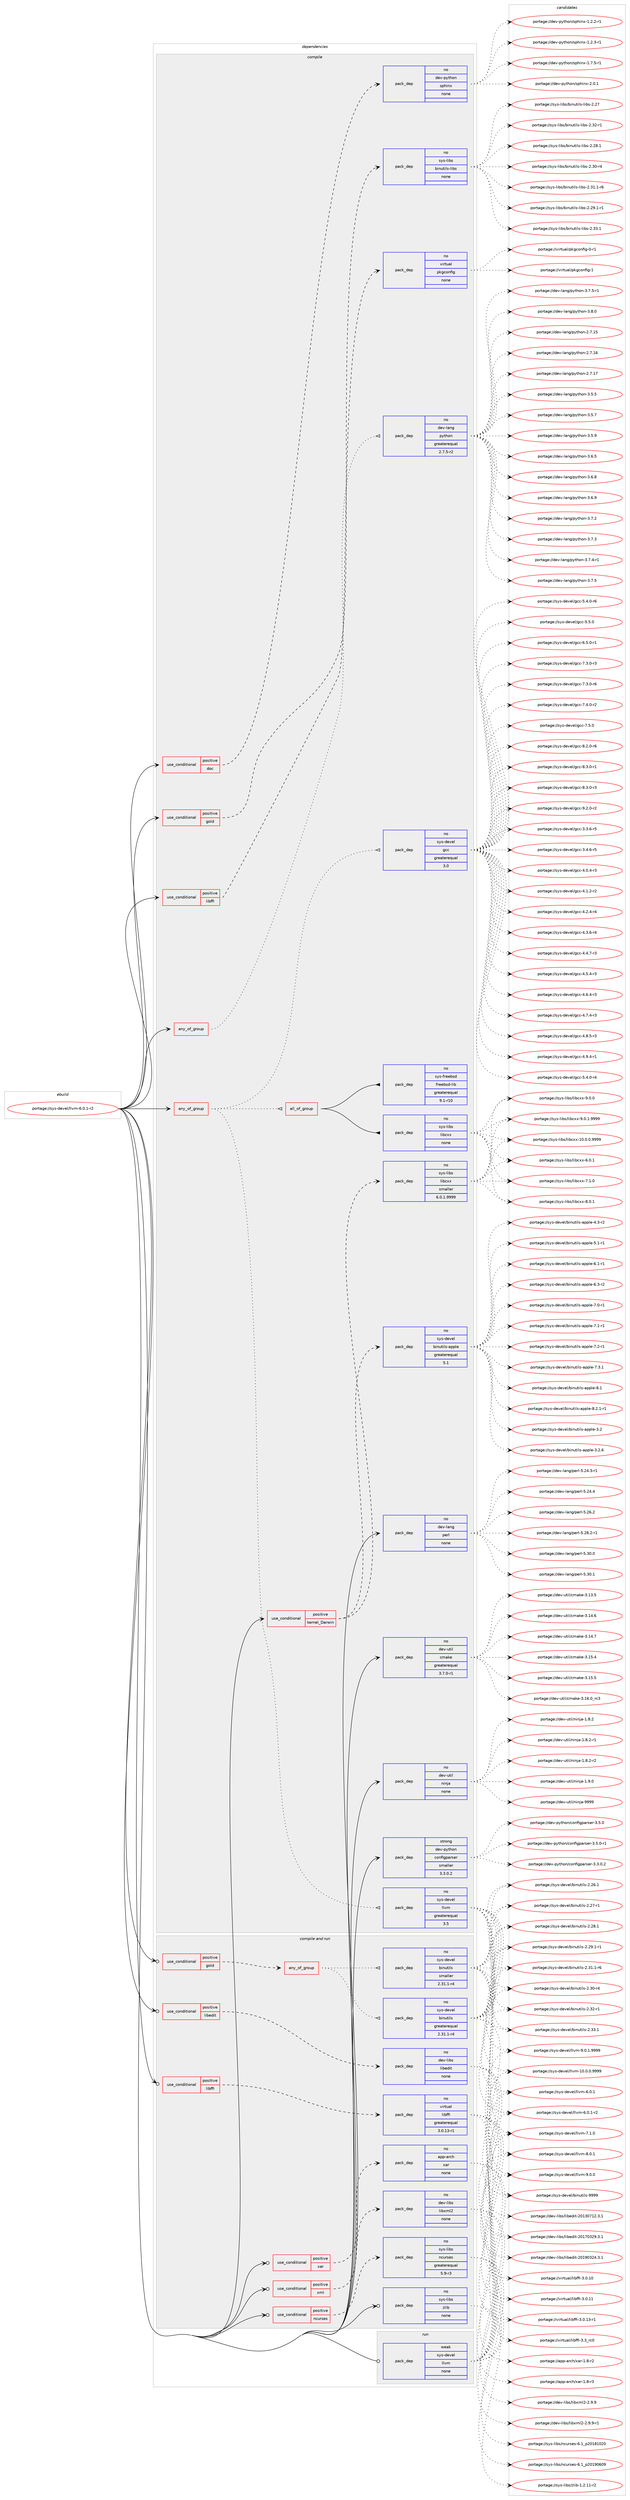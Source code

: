 digraph prolog {

# *************
# Graph options
# *************

newrank=true;
concentrate=true;
compound=true;
graph [rankdir=LR,fontname=Helvetica,fontsize=10,ranksep=1.5];#, ranksep=2.5, nodesep=0.2];
edge  [arrowhead=vee];
node  [fontname=Helvetica,fontsize=10];

# **********
# The ebuild
# **********

subgraph cluster_leftcol {
color=gray;
rank=same;
label=<<i>ebuild</i>>;
id [label="portage://sys-devel/llvm-6.0.1-r2", color=red, width=4, href="../sys-devel/llvm-6.0.1-r2.svg"];
}

# ****************
# The dependencies
# ****************

subgraph cluster_midcol {
color=gray;
label=<<i>dependencies</i>>;
subgraph cluster_compile {
fillcolor="#eeeeee";
style=filled;
label=<<i>compile</i>>;
subgraph any6837 {
dependency423847 [label=<<TABLE BORDER="0" CELLBORDER="1" CELLSPACING="0" CELLPADDING="4"><TR><TD CELLPADDING="10">any_of_group</TD></TR></TABLE>>, shape=none, color=red];subgraph pack314178 {
dependency423848 [label=<<TABLE BORDER="0" CELLBORDER="1" CELLSPACING="0" CELLPADDING="4" WIDTH="220"><TR><TD ROWSPAN="6" CELLPADDING="30">pack_dep</TD></TR><TR><TD WIDTH="110">no</TD></TR><TR><TD>dev-lang</TD></TR><TR><TD>python</TD></TR><TR><TD>greaterequal</TD></TR><TR><TD>2.7.5-r2</TD></TR></TABLE>>, shape=none, color=blue];
}
dependency423847:e -> dependency423848:w [weight=20,style="dotted",arrowhead="oinv"];
}
id:e -> dependency423847:w [weight=20,style="solid",arrowhead="vee"];
subgraph any6838 {
dependency423849 [label=<<TABLE BORDER="0" CELLBORDER="1" CELLSPACING="0" CELLPADDING="4"><TR><TD CELLPADDING="10">any_of_group</TD></TR></TABLE>>, shape=none, color=red];subgraph pack314179 {
dependency423850 [label=<<TABLE BORDER="0" CELLBORDER="1" CELLSPACING="0" CELLPADDING="4" WIDTH="220"><TR><TD ROWSPAN="6" CELLPADDING="30">pack_dep</TD></TR><TR><TD WIDTH="110">no</TD></TR><TR><TD>sys-devel</TD></TR><TR><TD>gcc</TD></TR><TR><TD>greaterequal</TD></TR><TR><TD>3.0</TD></TR></TABLE>>, shape=none, color=blue];
}
dependency423849:e -> dependency423850:w [weight=20,style="dotted",arrowhead="oinv"];
subgraph pack314180 {
dependency423851 [label=<<TABLE BORDER="0" CELLBORDER="1" CELLSPACING="0" CELLPADDING="4" WIDTH="220"><TR><TD ROWSPAN="6" CELLPADDING="30">pack_dep</TD></TR><TR><TD WIDTH="110">no</TD></TR><TR><TD>sys-devel</TD></TR><TR><TD>llvm</TD></TR><TR><TD>greaterequal</TD></TR><TR><TD>3.5</TD></TR></TABLE>>, shape=none, color=blue];
}
dependency423849:e -> dependency423851:w [weight=20,style="dotted",arrowhead="oinv"];
subgraph all234 {
dependency423852 [label=<<TABLE BORDER="0" CELLBORDER="1" CELLSPACING="0" CELLPADDING="4"><TR><TD CELLPADDING="10">all_of_group</TD></TR></TABLE>>, shape=none, color=red];subgraph pack314181 {
dependency423853 [label=<<TABLE BORDER="0" CELLBORDER="1" CELLSPACING="0" CELLPADDING="4" WIDTH="220"><TR><TD ROWSPAN="6" CELLPADDING="30">pack_dep</TD></TR><TR><TD WIDTH="110">no</TD></TR><TR><TD>sys-freebsd</TD></TR><TR><TD>freebsd-lib</TD></TR><TR><TD>greaterequal</TD></TR><TR><TD>9.1-r10</TD></TR></TABLE>>, shape=none, color=blue];
}
dependency423852:e -> dependency423853:w [weight=20,style="solid",arrowhead="inv"];
subgraph pack314182 {
dependency423854 [label=<<TABLE BORDER="0" CELLBORDER="1" CELLSPACING="0" CELLPADDING="4" WIDTH="220"><TR><TD ROWSPAN="6" CELLPADDING="30">pack_dep</TD></TR><TR><TD WIDTH="110">no</TD></TR><TR><TD>sys-libs</TD></TR><TR><TD>libcxx</TD></TR><TR><TD>none</TD></TR><TR><TD></TD></TR></TABLE>>, shape=none, color=blue];
}
dependency423852:e -> dependency423854:w [weight=20,style="solid",arrowhead="inv"];
}
dependency423849:e -> dependency423852:w [weight=20,style="dotted",arrowhead="oinv"];
}
id:e -> dependency423849:w [weight=20,style="solid",arrowhead="vee"];
subgraph cond102601 {
dependency423855 [label=<<TABLE BORDER="0" CELLBORDER="1" CELLSPACING="0" CELLPADDING="4"><TR><TD ROWSPAN="3" CELLPADDING="10">use_conditional</TD></TR><TR><TD>positive</TD></TR><TR><TD>doc</TD></TR></TABLE>>, shape=none, color=red];
subgraph pack314183 {
dependency423856 [label=<<TABLE BORDER="0" CELLBORDER="1" CELLSPACING="0" CELLPADDING="4" WIDTH="220"><TR><TD ROWSPAN="6" CELLPADDING="30">pack_dep</TD></TR><TR><TD WIDTH="110">no</TD></TR><TR><TD>dev-python</TD></TR><TR><TD>sphinx</TD></TR><TR><TD>none</TD></TR><TR><TD></TD></TR></TABLE>>, shape=none, color=blue];
}
dependency423855:e -> dependency423856:w [weight=20,style="dashed",arrowhead="vee"];
}
id:e -> dependency423855:w [weight=20,style="solid",arrowhead="vee"];
subgraph cond102602 {
dependency423857 [label=<<TABLE BORDER="0" CELLBORDER="1" CELLSPACING="0" CELLPADDING="4"><TR><TD ROWSPAN="3" CELLPADDING="10">use_conditional</TD></TR><TR><TD>positive</TD></TR><TR><TD>gold</TD></TR></TABLE>>, shape=none, color=red];
subgraph pack314184 {
dependency423858 [label=<<TABLE BORDER="0" CELLBORDER="1" CELLSPACING="0" CELLPADDING="4" WIDTH="220"><TR><TD ROWSPAN="6" CELLPADDING="30">pack_dep</TD></TR><TR><TD WIDTH="110">no</TD></TR><TR><TD>sys-libs</TD></TR><TR><TD>binutils-libs</TD></TR><TR><TD>none</TD></TR><TR><TD></TD></TR></TABLE>>, shape=none, color=blue];
}
dependency423857:e -> dependency423858:w [weight=20,style="dashed",arrowhead="vee"];
}
id:e -> dependency423857:w [weight=20,style="solid",arrowhead="vee"];
subgraph cond102603 {
dependency423859 [label=<<TABLE BORDER="0" CELLBORDER="1" CELLSPACING="0" CELLPADDING="4"><TR><TD ROWSPAN="3" CELLPADDING="10">use_conditional</TD></TR><TR><TD>positive</TD></TR><TR><TD>kernel_Darwin</TD></TR></TABLE>>, shape=none, color=red];
subgraph pack314185 {
dependency423860 [label=<<TABLE BORDER="0" CELLBORDER="1" CELLSPACING="0" CELLPADDING="4" WIDTH="220"><TR><TD ROWSPAN="6" CELLPADDING="30">pack_dep</TD></TR><TR><TD WIDTH="110">no</TD></TR><TR><TD>sys-libs</TD></TR><TR><TD>libcxx</TD></TR><TR><TD>smaller</TD></TR><TR><TD>6.0.1.9999</TD></TR></TABLE>>, shape=none, color=blue];
}
dependency423859:e -> dependency423860:w [weight=20,style="dashed",arrowhead="vee"];
subgraph pack314186 {
dependency423861 [label=<<TABLE BORDER="0" CELLBORDER="1" CELLSPACING="0" CELLPADDING="4" WIDTH="220"><TR><TD ROWSPAN="6" CELLPADDING="30">pack_dep</TD></TR><TR><TD WIDTH="110">no</TD></TR><TR><TD>sys-devel</TD></TR><TR><TD>binutils-apple</TD></TR><TR><TD>greaterequal</TD></TR><TR><TD>5.1</TD></TR></TABLE>>, shape=none, color=blue];
}
dependency423859:e -> dependency423861:w [weight=20,style="dashed",arrowhead="vee"];
}
id:e -> dependency423859:w [weight=20,style="solid",arrowhead="vee"];
subgraph cond102604 {
dependency423862 [label=<<TABLE BORDER="0" CELLBORDER="1" CELLSPACING="0" CELLPADDING="4"><TR><TD ROWSPAN="3" CELLPADDING="10">use_conditional</TD></TR><TR><TD>positive</TD></TR><TR><TD>libffi</TD></TR></TABLE>>, shape=none, color=red];
subgraph pack314187 {
dependency423863 [label=<<TABLE BORDER="0" CELLBORDER="1" CELLSPACING="0" CELLPADDING="4" WIDTH="220"><TR><TD ROWSPAN="6" CELLPADDING="30">pack_dep</TD></TR><TR><TD WIDTH="110">no</TD></TR><TR><TD>virtual</TD></TR><TR><TD>pkgconfig</TD></TR><TR><TD>none</TD></TR><TR><TD></TD></TR></TABLE>>, shape=none, color=blue];
}
dependency423862:e -> dependency423863:w [weight=20,style="dashed",arrowhead="vee"];
}
id:e -> dependency423862:w [weight=20,style="solid",arrowhead="vee"];
subgraph pack314188 {
dependency423864 [label=<<TABLE BORDER="0" CELLBORDER="1" CELLSPACING="0" CELLPADDING="4" WIDTH="220"><TR><TD ROWSPAN="6" CELLPADDING="30">pack_dep</TD></TR><TR><TD WIDTH="110">no</TD></TR><TR><TD>dev-lang</TD></TR><TR><TD>perl</TD></TR><TR><TD>none</TD></TR><TR><TD></TD></TR></TABLE>>, shape=none, color=blue];
}
id:e -> dependency423864:w [weight=20,style="solid",arrowhead="vee"];
subgraph pack314189 {
dependency423865 [label=<<TABLE BORDER="0" CELLBORDER="1" CELLSPACING="0" CELLPADDING="4" WIDTH="220"><TR><TD ROWSPAN="6" CELLPADDING="30">pack_dep</TD></TR><TR><TD WIDTH="110">no</TD></TR><TR><TD>dev-util</TD></TR><TR><TD>cmake</TD></TR><TR><TD>greaterequal</TD></TR><TR><TD>3.7.0-r1</TD></TR></TABLE>>, shape=none, color=blue];
}
id:e -> dependency423865:w [weight=20,style="solid",arrowhead="vee"];
subgraph pack314190 {
dependency423866 [label=<<TABLE BORDER="0" CELLBORDER="1" CELLSPACING="0" CELLPADDING="4" WIDTH="220"><TR><TD ROWSPAN="6" CELLPADDING="30">pack_dep</TD></TR><TR><TD WIDTH="110">no</TD></TR><TR><TD>dev-util</TD></TR><TR><TD>ninja</TD></TR><TR><TD>none</TD></TR><TR><TD></TD></TR></TABLE>>, shape=none, color=blue];
}
id:e -> dependency423866:w [weight=20,style="solid",arrowhead="vee"];
subgraph pack314191 {
dependency423867 [label=<<TABLE BORDER="0" CELLBORDER="1" CELLSPACING="0" CELLPADDING="4" WIDTH="220"><TR><TD ROWSPAN="6" CELLPADDING="30">pack_dep</TD></TR><TR><TD WIDTH="110">strong</TD></TR><TR><TD>dev-python</TD></TR><TR><TD>configparser</TD></TR><TR><TD>smaller</TD></TR><TR><TD>3.3.0.2</TD></TR></TABLE>>, shape=none, color=blue];
}
id:e -> dependency423867:w [weight=20,style="solid",arrowhead="vee"];
}
subgraph cluster_compileandrun {
fillcolor="#eeeeee";
style=filled;
label=<<i>compile and run</i>>;
subgraph cond102605 {
dependency423868 [label=<<TABLE BORDER="0" CELLBORDER="1" CELLSPACING="0" CELLPADDING="4"><TR><TD ROWSPAN="3" CELLPADDING="10">use_conditional</TD></TR><TR><TD>positive</TD></TR><TR><TD>gold</TD></TR></TABLE>>, shape=none, color=red];
subgraph any6839 {
dependency423869 [label=<<TABLE BORDER="0" CELLBORDER="1" CELLSPACING="0" CELLPADDING="4"><TR><TD CELLPADDING="10">any_of_group</TD></TR></TABLE>>, shape=none, color=red];subgraph pack314192 {
dependency423870 [label=<<TABLE BORDER="0" CELLBORDER="1" CELLSPACING="0" CELLPADDING="4" WIDTH="220"><TR><TD ROWSPAN="6" CELLPADDING="30">pack_dep</TD></TR><TR><TD WIDTH="110">no</TD></TR><TR><TD>sys-devel</TD></TR><TR><TD>binutils</TD></TR><TR><TD>greaterequal</TD></TR><TR><TD>2.31.1-r4</TD></TR></TABLE>>, shape=none, color=blue];
}
dependency423869:e -> dependency423870:w [weight=20,style="dotted",arrowhead="oinv"];
subgraph pack314193 {
dependency423871 [label=<<TABLE BORDER="0" CELLBORDER="1" CELLSPACING="0" CELLPADDING="4" WIDTH="220"><TR><TD ROWSPAN="6" CELLPADDING="30">pack_dep</TD></TR><TR><TD WIDTH="110">no</TD></TR><TR><TD>sys-devel</TD></TR><TR><TD>binutils</TD></TR><TR><TD>smaller</TD></TR><TR><TD>2.31.1-r4</TD></TR></TABLE>>, shape=none, color=blue];
}
dependency423869:e -> dependency423871:w [weight=20,style="dotted",arrowhead="oinv"];
}
dependency423868:e -> dependency423869:w [weight=20,style="dashed",arrowhead="vee"];
}
id:e -> dependency423868:w [weight=20,style="solid",arrowhead="odotvee"];
subgraph cond102606 {
dependency423872 [label=<<TABLE BORDER="0" CELLBORDER="1" CELLSPACING="0" CELLPADDING="4"><TR><TD ROWSPAN="3" CELLPADDING="10">use_conditional</TD></TR><TR><TD>positive</TD></TR><TR><TD>libedit</TD></TR></TABLE>>, shape=none, color=red];
subgraph pack314194 {
dependency423873 [label=<<TABLE BORDER="0" CELLBORDER="1" CELLSPACING="0" CELLPADDING="4" WIDTH="220"><TR><TD ROWSPAN="6" CELLPADDING="30">pack_dep</TD></TR><TR><TD WIDTH="110">no</TD></TR><TR><TD>dev-libs</TD></TR><TR><TD>libedit</TD></TR><TR><TD>none</TD></TR><TR><TD></TD></TR></TABLE>>, shape=none, color=blue];
}
dependency423872:e -> dependency423873:w [weight=20,style="dashed",arrowhead="vee"];
}
id:e -> dependency423872:w [weight=20,style="solid",arrowhead="odotvee"];
subgraph cond102607 {
dependency423874 [label=<<TABLE BORDER="0" CELLBORDER="1" CELLSPACING="0" CELLPADDING="4"><TR><TD ROWSPAN="3" CELLPADDING="10">use_conditional</TD></TR><TR><TD>positive</TD></TR><TR><TD>libffi</TD></TR></TABLE>>, shape=none, color=red];
subgraph pack314195 {
dependency423875 [label=<<TABLE BORDER="0" CELLBORDER="1" CELLSPACING="0" CELLPADDING="4" WIDTH="220"><TR><TD ROWSPAN="6" CELLPADDING="30">pack_dep</TD></TR><TR><TD WIDTH="110">no</TD></TR><TR><TD>virtual</TD></TR><TR><TD>libffi</TD></TR><TR><TD>greaterequal</TD></TR><TR><TD>3.0.13-r1</TD></TR></TABLE>>, shape=none, color=blue];
}
dependency423874:e -> dependency423875:w [weight=20,style="dashed",arrowhead="vee"];
}
id:e -> dependency423874:w [weight=20,style="solid",arrowhead="odotvee"];
subgraph cond102608 {
dependency423876 [label=<<TABLE BORDER="0" CELLBORDER="1" CELLSPACING="0" CELLPADDING="4"><TR><TD ROWSPAN="3" CELLPADDING="10">use_conditional</TD></TR><TR><TD>positive</TD></TR><TR><TD>ncurses</TD></TR></TABLE>>, shape=none, color=red];
subgraph pack314196 {
dependency423877 [label=<<TABLE BORDER="0" CELLBORDER="1" CELLSPACING="0" CELLPADDING="4" WIDTH="220"><TR><TD ROWSPAN="6" CELLPADDING="30">pack_dep</TD></TR><TR><TD WIDTH="110">no</TD></TR><TR><TD>sys-libs</TD></TR><TR><TD>ncurses</TD></TR><TR><TD>greaterequal</TD></TR><TR><TD>5.9-r3</TD></TR></TABLE>>, shape=none, color=blue];
}
dependency423876:e -> dependency423877:w [weight=20,style="dashed",arrowhead="vee"];
}
id:e -> dependency423876:w [weight=20,style="solid",arrowhead="odotvee"];
subgraph cond102609 {
dependency423878 [label=<<TABLE BORDER="0" CELLBORDER="1" CELLSPACING="0" CELLPADDING="4"><TR><TD ROWSPAN="3" CELLPADDING="10">use_conditional</TD></TR><TR><TD>positive</TD></TR><TR><TD>xar</TD></TR></TABLE>>, shape=none, color=red];
subgraph pack314197 {
dependency423879 [label=<<TABLE BORDER="0" CELLBORDER="1" CELLSPACING="0" CELLPADDING="4" WIDTH="220"><TR><TD ROWSPAN="6" CELLPADDING="30">pack_dep</TD></TR><TR><TD WIDTH="110">no</TD></TR><TR><TD>app-arch</TD></TR><TR><TD>xar</TD></TR><TR><TD>none</TD></TR><TR><TD></TD></TR></TABLE>>, shape=none, color=blue];
}
dependency423878:e -> dependency423879:w [weight=20,style="dashed",arrowhead="vee"];
}
id:e -> dependency423878:w [weight=20,style="solid",arrowhead="odotvee"];
subgraph cond102610 {
dependency423880 [label=<<TABLE BORDER="0" CELLBORDER="1" CELLSPACING="0" CELLPADDING="4"><TR><TD ROWSPAN="3" CELLPADDING="10">use_conditional</TD></TR><TR><TD>positive</TD></TR><TR><TD>xml</TD></TR></TABLE>>, shape=none, color=red];
subgraph pack314198 {
dependency423881 [label=<<TABLE BORDER="0" CELLBORDER="1" CELLSPACING="0" CELLPADDING="4" WIDTH="220"><TR><TD ROWSPAN="6" CELLPADDING="30">pack_dep</TD></TR><TR><TD WIDTH="110">no</TD></TR><TR><TD>dev-libs</TD></TR><TR><TD>libxml2</TD></TR><TR><TD>none</TD></TR><TR><TD></TD></TR></TABLE>>, shape=none, color=blue];
}
dependency423880:e -> dependency423881:w [weight=20,style="dashed",arrowhead="vee"];
}
id:e -> dependency423880:w [weight=20,style="solid",arrowhead="odotvee"];
subgraph pack314199 {
dependency423882 [label=<<TABLE BORDER="0" CELLBORDER="1" CELLSPACING="0" CELLPADDING="4" WIDTH="220"><TR><TD ROWSPAN="6" CELLPADDING="30">pack_dep</TD></TR><TR><TD WIDTH="110">no</TD></TR><TR><TD>sys-libs</TD></TR><TR><TD>zlib</TD></TR><TR><TD>none</TD></TR><TR><TD></TD></TR></TABLE>>, shape=none, color=blue];
}
id:e -> dependency423882:w [weight=20,style="solid",arrowhead="odotvee"];
}
subgraph cluster_run {
fillcolor="#eeeeee";
style=filled;
label=<<i>run</i>>;
subgraph pack314200 {
dependency423883 [label=<<TABLE BORDER="0" CELLBORDER="1" CELLSPACING="0" CELLPADDING="4" WIDTH="220"><TR><TD ROWSPAN="6" CELLPADDING="30">pack_dep</TD></TR><TR><TD WIDTH="110">weak</TD></TR><TR><TD>sys-devel</TD></TR><TR><TD>llvm</TD></TR><TR><TD>none</TD></TR><TR><TD></TD></TR></TABLE>>, shape=none, color=blue];
}
id:e -> dependency423883:w [weight=20,style="solid",arrowhead="odot"];
}
}

# **************
# The candidates
# **************

subgraph cluster_choices {
rank=same;
color=gray;
label=<<i>candidates</i>>;

subgraph choice314178 {
color=black;
nodesep=1;
choiceportage10010111845108971101034711212111610411111045504655464953 [label="portage://dev-lang/python-2.7.15", color=red, width=4,href="../dev-lang/python-2.7.15.svg"];
choiceportage10010111845108971101034711212111610411111045504655464954 [label="portage://dev-lang/python-2.7.16", color=red, width=4,href="../dev-lang/python-2.7.16.svg"];
choiceportage10010111845108971101034711212111610411111045504655464955 [label="portage://dev-lang/python-2.7.17", color=red, width=4,href="../dev-lang/python-2.7.17.svg"];
choiceportage100101118451089711010347112121116104111110455146534653 [label="portage://dev-lang/python-3.5.5", color=red, width=4,href="../dev-lang/python-3.5.5.svg"];
choiceportage100101118451089711010347112121116104111110455146534655 [label="portage://dev-lang/python-3.5.7", color=red, width=4,href="../dev-lang/python-3.5.7.svg"];
choiceportage100101118451089711010347112121116104111110455146534657 [label="portage://dev-lang/python-3.5.9", color=red, width=4,href="../dev-lang/python-3.5.9.svg"];
choiceportage100101118451089711010347112121116104111110455146544653 [label="portage://dev-lang/python-3.6.5", color=red, width=4,href="../dev-lang/python-3.6.5.svg"];
choiceportage100101118451089711010347112121116104111110455146544656 [label="portage://dev-lang/python-3.6.8", color=red, width=4,href="../dev-lang/python-3.6.8.svg"];
choiceportage100101118451089711010347112121116104111110455146544657 [label="portage://dev-lang/python-3.6.9", color=red, width=4,href="../dev-lang/python-3.6.9.svg"];
choiceportage100101118451089711010347112121116104111110455146554650 [label="portage://dev-lang/python-3.7.2", color=red, width=4,href="../dev-lang/python-3.7.2.svg"];
choiceportage100101118451089711010347112121116104111110455146554651 [label="portage://dev-lang/python-3.7.3", color=red, width=4,href="../dev-lang/python-3.7.3.svg"];
choiceportage1001011184510897110103471121211161041111104551465546524511449 [label="portage://dev-lang/python-3.7.4-r1", color=red, width=4,href="../dev-lang/python-3.7.4-r1.svg"];
choiceportage100101118451089711010347112121116104111110455146554653 [label="portage://dev-lang/python-3.7.5", color=red, width=4,href="../dev-lang/python-3.7.5.svg"];
choiceportage1001011184510897110103471121211161041111104551465546534511449 [label="portage://dev-lang/python-3.7.5-r1", color=red, width=4,href="../dev-lang/python-3.7.5-r1.svg"];
choiceportage100101118451089711010347112121116104111110455146564648 [label="portage://dev-lang/python-3.8.0", color=red, width=4,href="../dev-lang/python-3.8.0.svg"];
dependency423848:e -> choiceportage10010111845108971101034711212111610411111045504655464953:w [style=dotted,weight="100"];
dependency423848:e -> choiceportage10010111845108971101034711212111610411111045504655464954:w [style=dotted,weight="100"];
dependency423848:e -> choiceportage10010111845108971101034711212111610411111045504655464955:w [style=dotted,weight="100"];
dependency423848:e -> choiceportage100101118451089711010347112121116104111110455146534653:w [style=dotted,weight="100"];
dependency423848:e -> choiceportage100101118451089711010347112121116104111110455146534655:w [style=dotted,weight="100"];
dependency423848:e -> choiceportage100101118451089711010347112121116104111110455146534657:w [style=dotted,weight="100"];
dependency423848:e -> choiceportage100101118451089711010347112121116104111110455146544653:w [style=dotted,weight="100"];
dependency423848:e -> choiceportage100101118451089711010347112121116104111110455146544656:w [style=dotted,weight="100"];
dependency423848:e -> choiceportage100101118451089711010347112121116104111110455146544657:w [style=dotted,weight="100"];
dependency423848:e -> choiceportage100101118451089711010347112121116104111110455146554650:w [style=dotted,weight="100"];
dependency423848:e -> choiceportage100101118451089711010347112121116104111110455146554651:w [style=dotted,weight="100"];
dependency423848:e -> choiceportage1001011184510897110103471121211161041111104551465546524511449:w [style=dotted,weight="100"];
dependency423848:e -> choiceportage100101118451089711010347112121116104111110455146554653:w [style=dotted,weight="100"];
dependency423848:e -> choiceportage1001011184510897110103471121211161041111104551465546534511449:w [style=dotted,weight="100"];
dependency423848:e -> choiceportage100101118451089711010347112121116104111110455146564648:w [style=dotted,weight="100"];
}
subgraph choice314179 {
color=black;
nodesep=1;
choiceportage115121115451001011181011084710399994551465146544511453 [label="portage://sys-devel/gcc-3.3.6-r5", color=red, width=4,href="../sys-devel/gcc-3.3.6-r5.svg"];
choiceportage115121115451001011181011084710399994551465246544511453 [label="portage://sys-devel/gcc-3.4.6-r5", color=red, width=4,href="../sys-devel/gcc-3.4.6-r5.svg"];
choiceportage115121115451001011181011084710399994552464846524511451 [label="portage://sys-devel/gcc-4.0.4-r3", color=red, width=4,href="../sys-devel/gcc-4.0.4-r3.svg"];
choiceportage115121115451001011181011084710399994552464946504511450 [label="portage://sys-devel/gcc-4.1.2-r2", color=red, width=4,href="../sys-devel/gcc-4.1.2-r2.svg"];
choiceportage115121115451001011181011084710399994552465046524511452 [label="portage://sys-devel/gcc-4.2.4-r4", color=red, width=4,href="../sys-devel/gcc-4.2.4-r4.svg"];
choiceportage115121115451001011181011084710399994552465146544511452 [label="portage://sys-devel/gcc-4.3.6-r4", color=red, width=4,href="../sys-devel/gcc-4.3.6-r4.svg"];
choiceportage115121115451001011181011084710399994552465246554511451 [label="portage://sys-devel/gcc-4.4.7-r3", color=red, width=4,href="../sys-devel/gcc-4.4.7-r3.svg"];
choiceportage115121115451001011181011084710399994552465346524511451 [label="portage://sys-devel/gcc-4.5.4-r3", color=red, width=4,href="../sys-devel/gcc-4.5.4-r3.svg"];
choiceportage115121115451001011181011084710399994552465446524511451 [label="portage://sys-devel/gcc-4.6.4-r3", color=red, width=4,href="../sys-devel/gcc-4.6.4-r3.svg"];
choiceportage115121115451001011181011084710399994552465546524511451 [label="portage://sys-devel/gcc-4.7.4-r3", color=red, width=4,href="../sys-devel/gcc-4.7.4-r3.svg"];
choiceportage115121115451001011181011084710399994552465646534511451 [label="portage://sys-devel/gcc-4.8.5-r3", color=red, width=4,href="../sys-devel/gcc-4.8.5-r3.svg"];
choiceportage115121115451001011181011084710399994552465746524511449 [label="portage://sys-devel/gcc-4.9.4-r1", color=red, width=4,href="../sys-devel/gcc-4.9.4-r1.svg"];
choiceportage115121115451001011181011084710399994553465246484511452 [label="portage://sys-devel/gcc-5.4.0-r4", color=red, width=4,href="../sys-devel/gcc-5.4.0-r4.svg"];
choiceportage115121115451001011181011084710399994553465246484511454 [label="portage://sys-devel/gcc-5.4.0-r6", color=red, width=4,href="../sys-devel/gcc-5.4.0-r6.svg"];
choiceportage11512111545100101118101108471039999455346534648 [label="portage://sys-devel/gcc-5.5.0", color=red, width=4,href="../sys-devel/gcc-5.5.0.svg"];
choiceportage115121115451001011181011084710399994554465346484511449 [label="portage://sys-devel/gcc-6.5.0-r1", color=red, width=4,href="../sys-devel/gcc-6.5.0-r1.svg"];
choiceportage115121115451001011181011084710399994555465146484511451 [label="portage://sys-devel/gcc-7.3.0-r3", color=red, width=4,href="../sys-devel/gcc-7.3.0-r3.svg"];
choiceportage115121115451001011181011084710399994555465146484511454 [label="portage://sys-devel/gcc-7.3.0-r6", color=red, width=4,href="../sys-devel/gcc-7.3.0-r6.svg"];
choiceportage115121115451001011181011084710399994555465246484511450 [label="portage://sys-devel/gcc-7.4.0-r2", color=red, width=4,href="../sys-devel/gcc-7.4.0-r2.svg"];
choiceportage11512111545100101118101108471039999455546534648 [label="portage://sys-devel/gcc-7.5.0", color=red, width=4,href="../sys-devel/gcc-7.5.0.svg"];
choiceportage115121115451001011181011084710399994556465046484511454 [label="portage://sys-devel/gcc-8.2.0-r6", color=red, width=4,href="../sys-devel/gcc-8.2.0-r6.svg"];
choiceportage115121115451001011181011084710399994556465146484511449 [label="portage://sys-devel/gcc-8.3.0-r1", color=red, width=4,href="../sys-devel/gcc-8.3.0-r1.svg"];
choiceportage115121115451001011181011084710399994556465146484511451 [label="portage://sys-devel/gcc-8.3.0-r3", color=red, width=4,href="../sys-devel/gcc-8.3.0-r3.svg"];
choiceportage115121115451001011181011084710399994557465046484511450 [label="portage://sys-devel/gcc-9.2.0-r2", color=red, width=4,href="../sys-devel/gcc-9.2.0-r2.svg"];
dependency423850:e -> choiceportage115121115451001011181011084710399994551465146544511453:w [style=dotted,weight="100"];
dependency423850:e -> choiceportage115121115451001011181011084710399994551465246544511453:w [style=dotted,weight="100"];
dependency423850:e -> choiceportage115121115451001011181011084710399994552464846524511451:w [style=dotted,weight="100"];
dependency423850:e -> choiceportage115121115451001011181011084710399994552464946504511450:w [style=dotted,weight="100"];
dependency423850:e -> choiceportage115121115451001011181011084710399994552465046524511452:w [style=dotted,weight="100"];
dependency423850:e -> choiceportage115121115451001011181011084710399994552465146544511452:w [style=dotted,weight="100"];
dependency423850:e -> choiceportage115121115451001011181011084710399994552465246554511451:w [style=dotted,weight="100"];
dependency423850:e -> choiceportage115121115451001011181011084710399994552465346524511451:w [style=dotted,weight="100"];
dependency423850:e -> choiceportage115121115451001011181011084710399994552465446524511451:w [style=dotted,weight="100"];
dependency423850:e -> choiceportage115121115451001011181011084710399994552465546524511451:w [style=dotted,weight="100"];
dependency423850:e -> choiceportage115121115451001011181011084710399994552465646534511451:w [style=dotted,weight="100"];
dependency423850:e -> choiceportage115121115451001011181011084710399994552465746524511449:w [style=dotted,weight="100"];
dependency423850:e -> choiceportage115121115451001011181011084710399994553465246484511452:w [style=dotted,weight="100"];
dependency423850:e -> choiceportage115121115451001011181011084710399994553465246484511454:w [style=dotted,weight="100"];
dependency423850:e -> choiceportage11512111545100101118101108471039999455346534648:w [style=dotted,weight="100"];
dependency423850:e -> choiceportage115121115451001011181011084710399994554465346484511449:w [style=dotted,weight="100"];
dependency423850:e -> choiceportage115121115451001011181011084710399994555465146484511451:w [style=dotted,weight="100"];
dependency423850:e -> choiceportage115121115451001011181011084710399994555465146484511454:w [style=dotted,weight="100"];
dependency423850:e -> choiceportage115121115451001011181011084710399994555465246484511450:w [style=dotted,weight="100"];
dependency423850:e -> choiceportage11512111545100101118101108471039999455546534648:w [style=dotted,weight="100"];
dependency423850:e -> choiceportage115121115451001011181011084710399994556465046484511454:w [style=dotted,weight="100"];
dependency423850:e -> choiceportage115121115451001011181011084710399994556465146484511449:w [style=dotted,weight="100"];
dependency423850:e -> choiceportage115121115451001011181011084710399994556465146484511451:w [style=dotted,weight="100"];
dependency423850:e -> choiceportage115121115451001011181011084710399994557465046484511450:w [style=dotted,weight="100"];
}
subgraph choice314180 {
color=black;
nodesep=1;
choiceportage1151211154510010111810110847108108118109454948464846484657575757 [label="portage://sys-devel/llvm-10.0.0.9999", color=red, width=4,href="../sys-devel/llvm-10.0.0.9999.svg"];
choiceportage1151211154510010111810110847108108118109455446484649 [label="portage://sys-devel/llvm-6.0.1", color=red, width=4,href="../sys-devel/llvm-6.0.1.svg"];
choiceportage11512111545100101118101108471081081181094554464846494511450 [label="portage://sys-devel/llvm-6.0.1-r2", color=red, width=4,href="../sys-devel/llvm-6.0.1-r2.svg"];
choiceportage1151211154510010111810110847108108118109455546494648 [label="portage://sys-devel/llvm-7.1.0", color=red, width=4,href="../sys-devel/llvm-7.1.0.svg"];
choiceportage1151211154510010111810110847108108118109455646484649 [label="portage://sys-devel/llvm-8.0.1", color=red, width=4,href="../sys-devel/llvm-8.0.1.svg"];
choiceportage1151211154510010111810110847108108118109455746484648 [label="portage://sys-devel/llvm-9.0.0", color=red, width=4,href="../sys-devel/llvm-9.0.0.svg"];
choiceportage11512111545100101118101108471081081181094557464846494657575757 [label="portage://sys-devel/llvm-9.0.1.9999", color=red, width=4,href="../sys-devel/llvm-9.0.1.9999.svg"];
dependency423851:e -> choiceportage1151211154510010111810110847108108118109454948464846484657575757:w [style=dotted,weight="100"];
dependency423851:e -> choiceportage1151211154510010111810110847108108118109455446484649:w [style=dotted,weight="100"];
dependency423851:e -> choiceportage11512111545100101118101108471081081181094554464846494511450:w [style=dotted,weight="100"];
dependency423851:e -> choiceportage1151211154510010111810110847108108118109455546494648:w [style=dotted,weight="100"];
dependency423851:e -> choiceportage1151211154510010111810110847108108118109455646484649:w [style=dotted,weight="100"];
dependency423851:e -> choiceportage1151211154510010111810110847108108118109455746484648:w [style=dotted,weight="100"];
dependency423851:e -> choiceportage11512111545100101118101108471081081181094557464846494657575757:w [style=dotted,weight="100"];
}
subgraph choice314181 {
color=black;
nodesep=1;
}
subgraph choice314182 {
color=black;
nodesep=1;
choiceportage1151211154510810598115471081059899120120454948464846484657575757 [label="portage://sys-libs/libcxx-10.0.0.9999", color=red, width=4,href="../sys-libs/libcxx-10.0.0.9999.svg"];
choiceportage1151211154510810598115471081059899120120455446484649 [label="portage://sys-libs/libcxx-6.0.1", color=red, width=4,href="../sys-libs/libcxx-6.0.1.svg"];
choiceportage1151211154510810598115471081059899120120455546494648 [label="portage://sys-libs/libcxx-7.1.0", color=red, width=4,href="../sys-libs/libcxx-7.1.0.svg"];
choiceportage1151211154510810598115471081059899120120455646484649 [label="portage://sys-libs/libcxx-8.0.1", color=red, width=4,href="../sys-libs/libcxx-8.0.1.svg"];
choiceportage1151211154510810598115471081059899120120455746484648 [label="portage://sys-libs/libcxx-9.0.0", color=red, width=4,href="../sys-libs/libcxx-9.0.0.svg"];
choiceportage11512111545108105981154710810598991201204557464846494657575757 [label="portage://sys-libs/libcxx-9.0.1.9999", color=red, width=4,href="../sys-libs/libcxx-9.0.1.9999.svg"];
dependency423854:e -> choiceportage1151211154510810598115471081059899120120454948464846484657575757:w [style=dotted,weight="100"];
dependency423854:e -> choiceportage1151211154510810598115471081059899120120455446484649:w [style=dotted,weight="100"];
dependency423854:e -> choiceportage1151211154510810598115471081059899120120455546494648:w [style=dotted,weight="100"];
dependency423854:e -> choiceportage1151211154510810598115471081059899120120455646484649:w [style=dotted,weight="100"];
dependency423854:e -> choiceportage1151211154510810598115471081059899120120455746484648:w [style=dotted,weight="100"];
dependency423854:e -> choiceportage11512111545108105981154710810598991201204557464846494657575757:w [style=dotted,weight="100"];
}
subgraph choice314183 {
color=black;
nodesep=1;
choiceportage10010111845112121116104111110471151121041051101204549465046504511449 [label="portage://dev-python/sphinx-1.2.2-r1", color=red, width=4,href="../dev-python/sphinx-1.2.2-r1.svg"];
choiceportage10010111845112121116104111110471151121041051101204549465046514511449 [label="portage://dev-python/sphinx-1.2.3-r1", color=red, width=4,href="../dev-python/sphinx-1.2.3-r1.svg"];
choiceportage10010111845112121116104111110471151121041051101204549465546534511449 [label="portage://dev-python/sphinx-1.7.5-r1", color=red, width=4,href="../dev-python/sphinx-1.7.5-r1.svg"];
choiceportage1001011184511212111610411111047115112104105110120455046484649 [label="portage://dev-python/sphinx-2.0.1", color=red, width=4,href="../dev-python/sphinx-2.0.1.svg"];
dependency423856:e -> choiceportage10010111845112121116104111110471151121041051101204549465046504511449:w [style=dotted,weight="100"];
dependency423856:e -> choiceportage10010111845112121116104111110471151121041051101204549465046514511449:w [style=dotted,weight="100"];
dependency423856:e -> choiceportage10010111845112121116104111110471151121041051101204549465546534511449:w [style=dotted,weight="100"];
dependency423856:e -> choiceportage1001011184511212111610411111047115112104105110120455046484649:w [style=dotted,weight="100"];
}
subgraph choice314184 {
color=black;
nodesep=1;
choiceportage1151211154510810598115479810511011711610510811545108105981154550465055 [label="portage://sys-libs/binutils-libs-2.27", color=red, width=4,href="../sys-libs/binutils-libs-2.27.svg"];
choiceportage11512111545108105981154798105110117116105108115451081059811545504650564649 [label="portage://sys-libs/binutils-libs-2.28.1", color=red, width=4,href="../sys-libs/binutils-libs-2.28.1.svg"];
choiceportage115121115451081059811547981051101171161051081154510810598115455046505746494511449 [label="portage://sys-libs/binutils-libs-2.29.1-r1", color=red, width=4,href="../sys-libs/binutils-libs-2.29.1-r1.svg"];
choiceportage11512111545108105981154798105110117116105108115451081059811545504651484511452 [label="portage://sys-libs/binutils-libs-2.30-r4", color=red, width=4,href="../sys-libs/binutils-libs-2.30-r4.svg"];
choiceportage115121115451081059811547981051101171161051081154510810598115455046514946494511454 [label="portage://sys-libs/binutils-libs-2.31.1-r6", color=red, width=4,href="../sys-libs/binutils-libs-2.31.1-r6.svg"];
choiceportage11512111545108105981154798105110117116105108115451081059811545504651504511449 [label="portage://sys-libs/binutils-libs-2.32-r1", color=red, width=4,href="../sys-libs/binutils-libs-2.32-r1.svg"];
choiceportage11512111545108105981154798105110117116105108115451081059811545504651514649 [label="portage://sys-libs/binutils-libs-2.33.1", color=red, width=4,href="../sys-libs/binutils-libs-2.33.1.svg"];
dependency423858:e -> choiceportage1151211154510810598115479810511011711610510811545108105981154550465055:w [style=dotted,weight="100"];
dependency423858:e -> choiceportage11512111545108105981154798105110117116105108115451081059811545504650564649:w [style=dotted,weight="100"];
dependency423858:e -> choiceportage115121115451081059811547981051101171161051081154510810598115455046505746494511449:w [style=dotted,weight="100"];
dependency423858:e -> choiceportage11512111545108105981154798105110117116105108115451081059811545504651484511452:w [style=dotted,weight="100"];
dependency423858:e -> choiceportage115121115451081059811547981051101171161051081154510810598115455046514946494511454:w [style=dotted,weight="100"];
dependency423858:e -> choiceportage11512111545108105981154798105110117116105108115451081059811545504651504511449:w [style=dotted,weight="100"];
dependency423858:e -> choiceportage11512111545108105981154798105110117116105108115451081059811545504651514649:w [style=dotted,weight="100"];
}
subgraph choice314185 {
color=black;
nodesep=1;
choiceportage1151211154510810598115471081059899120120454948464846484657575757 [label="portage://sys-libs/libcxx-10.0.0.9999", color=red, width=4,href="../sys-libs/libcxx-10.0.0.9999.svg"];
choiceportage1151211154510810598115471081059899120120455446484649 [label="portage://sys-libs/libcxx-6.0.1", color=red, width=4,href="../sys-libs/libcxx-6.0.1.svg"];
choiceportage1151211154510810598115471081059899120120455546494648 [label="portage://sys-libs/libcxx-7.1.0", color=red, width=4,href="../sys-libs/libcxx-7.1.0.svg"];
choiceportage1151211154510810598115471081059899120120455646484649 [label="portage://sys-libs/libcxx-8.0.1", color=red, width=4,href="../sys-libs/libcxx-8.0.1.svg"];
choiceportage1151211154510810598115471081059899120120455746484648 [label="portage://sys-libs/libcxx-9.0.0", color=red, width=4,href="../sys-libs/libcxx-9.0.0.svg"];
choiceportage11512111545108105981154710810598991201204557464846494657575757 [label="portage://sys-libs/libcxx-9.0.1.9999", color=red, width=4,href="../sys-libs/libcxx-9.0.1.9999.svg"];
dependency423860:e -> choiceportage1151211154510810598115471081059899120120454948464846484657575757:w [style=dotted,weight="100"];
dependency423860:e -> choiceportage1151211154510810598115471081059899120120455446484649:w [style=dotted,weight="100"];
dependency423860:e -> choiceportage1151211154510810598115471081059899120120455546494648:w [style=dotted,weight="100"];
dependency423860:e -> choiceportage1151211154510810598115471081059899120120455646484649:w [style=dotted,weight="100"];
dependency423860:e -> choiceportage1151211154510810598115471081059899120120455746484648:w [style=dotted,weight="100"];
dependency423860:e -> choiceportage11512111545108105981154710810598991201204557464846494657575757:w [style=dotted,weight="100"];
}
subgraph choice314186 {
color=black;
nodesep=1;
choiceportage115121115451001011181011084798105110117116105108115459711211210810145514650 [label="portage://sys-devel/binutils-apple-3.2", color=red, width=4,href="../sys-devel/binutils-apple-3.2.svg"];
choiceportage1151211154510010111810110847981051101171161051081154597112112108101455146504654 [label="portage://sys-devel/binutils-apple-3.2.6", color=red, width=4,href="../sys-devel/binutils-apple-3.2.6.svg"];
choiceportage1151211154510010111810110847981051101171161051081154597112112108101455246514511450 [label="portage://sys-devel/binutils-apple-4.3-r2", color=red, width=4,href="../sys-devel/binutils-apple-4.3-r2.svg"];
choiceportage1151211154510010111810110847981051101171161051081154597112112108101455346494511449 [label="portage://sys-devel/binutils-apple-5.1-r1", color=red, width=4,href="../sys-devel/binutils-apple-5.1-r1.svg"];
choiceportage1151211154510010111810110847981051101171161051081154597112112108101455446494511449 [label="portage://sys-devel/binutils-apple-6.1-r1", color=red, width=4,href="../sys-devel/binutils-apple-6.1-r1.svg"];
choiceportage1151211154510010111810110847981051101171161051081154597112112108101455446514511450 [label="portage://sys-devel/binutils-apple-6.3-r2", color=red, width=4,href="../sys-devel/binutils-apple-6.3-r2.svg"];
choiceportage1151211154510010111810110847981051101171161051081154597112112108101455546484511449 [label="portage://sys-devel/binutils-apple-7.0-r1", color=red, width=4,href="../sys-devel/binutils-apple-7.0-r1.svg"];
choiceportage1151211154510010111810110847981051101171161051081154597112112108101455546494511449 [label="portage://sys-devel/binutils-apple-7.1-r1", color=red, width=4,href="../sys-devel/binutils-apple-7.1-r1.svg"];
choiceportage1151211154510010111810110847981051101171161051081154597112112108101455546504511449 [label="portage://sys-devel/binutils-apple-7.2-r1", color=red, width=4,href="../sys-devel/binutils-apple-7.2-r1.svg"];
choiceportage1151211154510010111810110847981051101171161051081154597112112108101455546514649 [label="portage://sys-devel/binutils-apple-7.3.1", color=red, width=4,href="../sys-devel/binutils-apple-7.3.1.svg"];
choiceportage115121115451001011181011084798105110117116105108115459711211210810145564649 [label="portage://sys-devel/binutils-apple-8.1", color=red, width=4,href="../sys-devel/binutils-apple-8.1.svg"];
choiceportage11512111545100101118101108479810511011711610510811545971121121081014556465046494511449 [label="portage://sys-devel/binutils-apple-8.2.1-r1", color=red, width=4,href="../sys-devel/binutils-apple-8.2.1-r1.svg"];
dependency423861:e -> choiceportage115121115451001011181011084798105110117116105108115459711211210810145514650:w [style=dotted,weight="100"];
dependency423861:e -> choiceportage1151211154510010111810110847981051101171161051081154597112112108101455146504654:w [style=dotted,weight="100"];
dependency423861:e -> choiceportage1151211154510010111810110847981051101171161051081154597112112108101455246514511450:w [style=dotted,weight="100"];
dependency423861:e -> choiceportage1151211154510010111810110847981051101171161051081154597112112108101455346494511449:w [style=dotted,weight="100"];
dependency423861:e -> choiceportage1151211154510010111810110847981051101171161051081154597112112108101455446494511449:w [style=dotted,weight="100"];
dependency423861:e -> choiceportage1151211154510010111810110847981051101171161051081154597112112108101455446514511450:w [style=dotted,weight="100"];
dependency423861:e -> choiceportage1151211154510010111810110847981051101171161051081154597112112108101455546484511449:w [style=dotted,weight="100"];
dependency423861:e -> choiceportage1151211154510010111810110847981051101171161051081154597112112108101455546494511449:w [style=dotted,weight="100"];
dependency423861:e -> choiceportage1151211154510010111810110847981051101171161051081154597112112108101455546504511449:w [style=dotted,weight="100"];
dependency423861:e -> choiceportage1151211154510010111810110847981051101171161051081154597112112108101455546514649:w [style=dotted,weight="100"];
dependency423861:e -> choiceportage115121115451001011181011084798105110117116105108115459711211210810145564649:w [style=dotted,weight="100"];
dependency423861:e -> choiceportage11512111545100101118101108479810511011711610510811545971121121081014556465046494511449:w [style=dotted,weight="100"];
}
subgraph choice314187 {
color=black;
nodesep=1;
choiceportage11810511411611797108471121071039911111010210510345484511449 [label="portage://virtual/pkgconfig-0-r1", color=red, width=4,href="../virtual/pkgconfig-0-r1.svg"];
choiceportage1181051141161179710847112107103991111101021051034549 [label="portage://virtual/pkgconfig-1", color=red, width=4,href="../virtual/pkgconfig-1.svg"];
dependency423863:e -> choiceportage11810511411611797108471121071039911111010210510345484511449:w [style=dotted,weight="100"];
dependency423863:e -> choiceportage1181051141161179710847112107103991111101021051034549:w [style=dotted,weight="100"];
}
subgraph choice314188 {
color=black;
nodesep=1;
choiceportage100101118451089711010347112101114108455346505246514511449 [label="portage://dev-lang/perl-5.24.3-r1", color=red, width=4,href="../dev-lang/perl-5.24.3-r1.svg"];
choiceportage10010111845108971101034711210111410845534650524652 [label="portage://dev-lang/perl-5.24.4", color=red, width=4,href="../dev-lang/perl-5.24.4.svg"];
choiceportage10010111845108971101034711210111410845534650544650 [label="portage://dev-lang/perl-5.26.2", color=red, width=4,href="../dev-lang/perl-5.26.2.svg"];
choiceportage100101118451089711010347112101114108455346505646504511449 [label="portage://dev-lang/perl-5.28.2-r1", color=red, width=4,href="../dev-lang/perl-5.28.2-r1.svg"];
choiceportage10010111845108971101034711210111410845534651484648 [label="portage://dev-lang/perl-5.30.0", color=red, width=4,href="../dev-lang/perl-5.30.0.svg"];
choiceportage10010111845108971101034711210111410845534651484649 [label="portage://dev-lang/perl-5.30.1", color=red, width=4,href="../dev-lang/perl-5.30.1.svg"];
dependency423864:e -> choiceportage100101118451089711010347112101114108455346505246514511449:w [style=dotted,weight="100"];
dependency423864:e -> choiceportage10010111845108971101034711210111410845534650524652:w [style=dotted,weight="100"];
dependency423864:e -> choiceportage10010111845108971101034711210111410845534650544650:w [style=dotted,weight="100"];
dependency423864:e -> choiceportage100101118451089711010347112101114108455346505646504511449:w [style=dotted,weight="100"];
dependency423864:e -> choiceportage10010111845108971101034711210111410845534651484648:w [style=dotted,weight="100"];
dependency423864:e -> choiceportage10010111845108971101034711210111410845534651484649:w [style=dotted,weight="100"];
}
subgraph choice314189 {
color=black;
nodesep=1;
choiceportage1001011184511711610510847991099710710145514649514653 [label="portage://dev-util/cmake-3.13.5", color=red, width=4,href="../dev-util/cmake-3.13.5.svg"];
choiceportage1001011184511711610510847991099710710145514649524654 [label="portage://dev-util/cmake-3.14.6", color=red, width=4,href="../dev-util/cmake-3.14.6.svg"];
choiceportage1001011184511711610510847991099710710145514649524655 [label="portage://dev-util/cmake-3.14.7", color=red, width=4,href="../dev-util/cmake-3.14.7.svg"];
choiceportage1001011184511711610510847991099710710145514649534652 [label="portage://dev-util/cmake-3.15.4", color=red, width=4,href="../dev-util/cmake-3.15.4.svg"];
choiceportage1001011184511711610510847991099710710145514649534653 [label="portage://dev-util/cmake-3.15.5", color=red, width=4,href="../dev-util/cmake-3.15.5.svg"];
choiceportage1001011184511711610510847991099710710145514649544648951149951 [label="portage://dev-util/cmake-3.16.0_rc3", color=red, width=4,href="../dev-util/cmake-3.16.0_rc3.svg"];
dependency423865:e -> choiceportage1001011184511711610510847991099710710145514649514653:w [style=dotted,weight="100"];
dependency423865:e -> choiceportage1001011184511711610510847991099710710145514649524654:w [style=dotted,weight="100"];
dependency423865:e -> choiceportage1001011184511711610510847991099710710145514649524655:w [style=dotted,weight="100"];
dependency423865:e -> choiceportage1001011184511711610510847991099710710145514649534652:w [style=dotted,weight="100"];
dependency423865:e -> choiceportage1001011184511711610510847991099710710145514649534653:w [style=dotted,weight="100"];
dependency423865:e -> choiceportage1001011184511711610510847991099710710145514649544648951149951:w [style=dotted,weight="100"];
}
subgraph choice314190 {
color=black;
nodesep=1;
choiceportage100101118451171161051084711010511010697454946564650 [label="portage://dev-util/ninja-1.8.2", color=red, width=4,href="../dev-util/ninja-1.8.2.svg"];
choiceportage1001011184511711610510847110105110106974549465646504511449 [label="portage://dev-util/ninja-1.8.2-r1", color=red, width=4,href="../dev-util/ninja-1.8.2-r1.svg"];
choiceportage1001011184511711610510847110105110106974549465646504511450 [label="portage://dev-util/ninja-1.8.2-r2", color=red, width=4,href="../dev-util/ninja-1.8.2-r2.svg"];
choiceportage100101118451171161051084711010511010697454946574648 [label="portage://dev-util/ninja-1.9.0", color=red, width=4,href="../dev-util/ninja-1.9.0.svg"];
choiceportage1001011184511711610510847110105110106974557575757 [label="portage://dev-util/ninja-9999", color=red, width=4,href="../dev-util/ninja-9999.svg"];
dependency423866:e -> choiceportage100101118451171161051084711010511010697454946564650:w [style=dotted,weight="100"];
dependency423866:e -> choiceportage1001011184511711610510847110105110106974549465646504511449:w [style=dotted,weight="100"];
dependency423866:e -> choiceportage1001011184511711610510847110105110106974549465646504511450:w [style=dotted,weight="100"];
dependency423866:e -> choiceportage100101118451171161051084711010511010697454946574648:w [style=dotted,weight="100"];
dependency423866:e -> choiceportage1001011184511711610510847110105110106974557575757:w [style=dotted,weight="100"];
}
subgraph choice314191 {
color=black;
nodesep=1;
choiceportage100101118451121211161041111104799111110102105103112971141151011144551465146484650 [label="portage://dev-python/configparser-3.3.0.2", color=red, width=4,href="../dev-python/configparser-3.3.0.2.svg"];
choiceportage10010111845112121116104111110479911111010210510311297114115101114455146534648 [label="portage://dev-python/configparser-3.5.0", color=red, width=4,href="../dev-python/configparser-3.5.0.svg"];
choiceportage100101118451121211161041111104799111110102105103112971141151011144551465346484511449 [label="portage://dev-python/configparser-3.5.0-r1", color=red, width=4,href="../dev-python/configparser-3.5.0-r1.svg"];
dependency423867:e -> choiceportage100101118451121211161041111104799111110102105103112971141151011144551465146484650:w [style=dotted,weight="100"];
dependency423867:e -> choiceportage10010111845112121116104111110479911111010210510311297114115101114455146534648:w [style=dotted,weight="100"];
dependency423867:e -> choiceportage100101118451121211161041111104799111110102105103112971141151011144551465346484511449:w [style=dotted,weight="100"];
}
subgraph choice314192 {
color=black;
nodesep=1;
choiceportage11512111545100101118101108479810511011711610510811545504650544649 [label="portage://sys-devel/binutils-2.26.1", color=red, width=4,href="../sys-devel/binutils-2.26.1.svg"];
choiceportage11512111545100101118101108479810511011711610510811545504650554511449 [label="portage://sys-devel/binutils-2.27-r1", color=red, width=4,href="../sys-devel/binutils-2.27-r1.svg"];
choiceportage11512111545100101118101108479810511011711610510811545504650564649 [label="portage://sys-devel/binutils-2.28.1", color=red, width=4,href="../sys-devel/binutils-2.28.1.svg"];
choiceportage115121115451001011181011084798105110117116105108115455046505746494511449 [label="portage://sys-devel/binutils-2.29.1-r1", color=red, width=4,href="../sys-devel/binutils-2.29.1-r1.svg"];
choiceportage11512111545100101118101108479810511011711610510811545504651484511452 [label="portage://sys-devel/binutils-2.30-r4", color=red, width=4,href="../sys-devel/binutils-2.30-r4.svg"];
choiceportage115121115451001011181011084798105110117116105108115455046514946494511454 [label="portage://sys-devel/binutils-2.31.1-r6", color=red, width=4,href="../sys-devel/binutils-2.31.1-r6.svg"];
choiceportage11512111545100101118101108479810511011711610510811545504651504511449 [label="portage://sys-devel/binutils-2.32-r1", color=red, width=4,href="../sys-devel/binutils-2.32-r1.svg"];
choiceportage11512111545100101118101108479810511011711610510811545504651514649 [label="portage://sys-devel/binutils-2.33.1", color=red, width=4,href="../sys-devel/binutils-2.33.1.svg"];
choiceportage1151211154510010111810110847981051101171161051081154557575757 [label="portage://sys-devel/binutils-9999", color=red, width=4,href="../sys-devel/binutils-9999.svg"];
dependency423870:e -> choiceportage11512111545100101118101108479810511011711610510811545504650544649:w [style=dotted,weight="100"];
dependency423870:e -> choiceportage11512111545100101118101108479810511011711610510811545504650554511449:w [style=dotted,weight="100"];
dependency423870:e -> choiceportage11512111545100101118101108479810511011711610510811545504650564649:w [style=dotted,weight="100"];
dependency423870:e -> choiceportage115121115451001011181011084798105110117116105108115455046505746494511449:w [style=dotted,weight="100"];
dependency423870:e -> choiceportage11512111545100101118101108479810511011711610510811545504651484511452:w [style=dotted,weight="100"];
dependency423870:e -> choiceportage115121115451001011181011084798105110117116105108115455046514946494511454:w [style=dotted,weight="100"];
dependency423870:e -> choiceportage11512111545100101118101108479810511011711610510811545504651504511449:w [style=dotted,weight="100"];
dependency423870:e -> choiceportage11512111545100101118101108479810511011711610510811545504651514649:w [style=dotted,weight="100"];
dependency423870:e -> choiceportage1151211154510010111810110847981051101171161051081154557575757:w [style=dotted,weight="100"];
}
subgraph choice314193 {
color=black;
nodesep=1;
choiceportage11512111545100101118101108479810511011711610510811545504650544649 [label="portage://sys-devel/binutils-2.26.1", color=red, width=4,href="../sys-devel/binutils-2.26.1.svg"];
choiceportage11512111545100101118101108479810511011711610510811545504650554511449 [label="portage://sys-devel/binutils-2.27-r1", color=red, width=4,href="../sys-devel/binutils-2.27-r1.svg"];
choiceportage11512111545100101118101108479810511011711610510811545504650564649 [label="portage://sys-devel/binutils-2.28.1", color=red, width=4,href="../sys-devel/binutils-2.28.1.svg"];
choiceportage115121115451001011181011084798105110117116105108115455046505746494511449 [label="portage://sys-devel/binutils-2.29.1-r1", color=red, width=4,href="../sys-devel/binutils-2.29.1-r1.svg"];
choiceportage11512111545100101118101108479810511011711610510811545504651484511452 [label="portage://sys-devel/binutils-2.30-r4", color=red, width=4,href="../sys-devel/binutils-2.30-r4.svg"];
choiceportage115121115451001011181011084798105110117116105108115455046514946494511454 [label="portage://sys-devel/binutils-2.31.1-r6", color=red, width=4,href="../sys-devel/binutils-2.31.1-r6.svg"];
choiceportage11512111545100101118101108479810511011711610510811545504651504511449 [label="portage://sys-devel/binutils-2.32-r1", color=red, width=4,href="../sys-devel/binutils-2.32-r1.svg"];
choiceportage11512111545100101118101108479810511011711610510811545504651514649 [label="portage://sys-devel/binutils-2.33.1", color=red, width=4,href="../sys-devel/binutils-2.33.1.svg"];
choiceportage1151211154510010111810110847981051101171161051081154557575757 [label="portage://sys-devel/binutils-9999", color=red, width=4,href="../sys-devel/binutils-9999.svg"];
dependency423871:e -> choiceportage11512111545100101118101108479810511011711610510811545504650544649:w [style=dotted,weight="100"];
dependency423871:e -> choiceportage11512111545100101118101108479810511011711610510811545504650554511449:w [style=dotted,weight="100"];
dependency423871:e -> choiceportage11512111545100101118101108479810511011711610510811545504650564649:w [style=dotted,weight="100"];
dependency423871:e -> choiceportage115121115451001011181011084798105110117116105108115455046505746494511449:w [style=dotted,weight="100"];
dependency423871:e -> choiceportage11512111545100101118101108479810511011711610510811545504651484511452:w [style=dotted,weight="100"];
dependency423871:e -> choiceportage115121115451001011181011084798105110117116105108115455046514946494511454:w [style=dotted,weight="100"];
dependency423871:e -> choiceportage11512111545100101118101108479810511011711610510811545504651504511449:w [style=dotted,weight="100"];
dependency423871:e -> choiceportage11512111545100101118101108479810511011711610510811545504651514649:w [style=dotted,weight="100"];
dependency423871:e -> choiceportage1151211154510010111810110847981051101171161051081154557575757:w [style=dotted,weight="100"];
}
subgraph choice314194 {
color=black;
nodesep=1;
choiceportage1001011184510810598115471081059810110010511645504849514855495046514649 [label="portage://dev-libs/libedit-20130712.3.1", color=red, width=4,href="../dev-libs/libedit-20130712.3.1.svg"];
choiceportage1001011184510810598115471081059810110010511645504849554851505746514649 [label="portage://dev-libs/libedit-20170329.3.1", color=red, width=4,href="../dev-libs/libedit-20170329.3.1.svg"];
choiceportage1001011184510810598115471081059810110010511645504849574851505246514649 [label="portage://dev-libs/libedit-20190324.3.1", color=red, width=4,href="../dev-libs/libedit-20190324.3.1.svg"];
dependency423873:e -> choiceportage1001011184510810598115471081059810110010511645504849514855495046514649:w [style=dotted,weight="100"];
dependency423873:e -> choiceportage1001011184510810598115471081059810110010511645504849554851505746514649:w [style=dotted,weight="100"];
dependency423873:e -> choiceportage1001011184510810598115471081059810110010511645504849574851505246514649:w [style=dotted,weight="100"];
}
subgraph choice314195 {
color=black;
nodesep=1;
choiceportage11810511411611797108471081059810210210545514648464948 [label="portage://virtual/libffi-3.0.10", color=red, width=4,href="../virtual/libffi-3.0.10.svg"];
choiceportage11810511411611797108471081059810210210545514648464949 [label="portage://virtual/libffi-3.0.11", color=red, width=4,href="../virtual/libffi-3.0.11.svg"];
choiceportage118105114116117971084710810598102102105455146484649514511449 [label="portage://virtual/libffi-3.0.13-r1", color=red, width=4,href="../virtual/libffi-3.0.13-r1.svg"];
choiceportage11810511411611797108471081059810210210545514651951149948 [label="portage://virtual/libffi-3.3_rc0", color=red, width=4,href="../virtual/libffi-3.3_rc0.svg"];
dependency423875:e -> choiceportage11810511411611797108471081059810210210545514648464948:w [style=dotted,weight="100"];
dependency423875:e -> choiceportage11810511411611797108471081059810210210545514648464949:w [style=dotted,weight="100"];
dependency423875:e -> choiceportage118105114116117971084710810598102102105455146484649514511449:w [style=dotted,weight="100"];
dependency423875:e -> choiceportage11810511411611797108471081059810210210545514651951149948:w [style=dotted,weight="100"];
}
subgraph choice314196 {
color=black;
nodesep=1;
choiceportage1151211154510810598115471109911711411510111545544649951125048495649485048 [label="portage://sys-libs/ncurses-6.1_p20181020", color=red, width=4,href="../sys-libs/ncurses-6.1_p20181020.svg"];
choiceportage1151211154510810598115471109911711411510111545544649951125048495748544857 [label="portage://sys-libs/ncurses-6.1_p20190609", color=red, width=4,href="../sys-libs/ncurses-6.1_p20190609.svg"];
dependency423877:e -> choiceportage1151211154510810598115471109911711411510111545544649951125048495649485048:w [style=dotted,weight="100"];
dependency423877:e -> choiceportage1151211154510810598115471109911711411510111545544649951125048495748544857:w [style=dotted,weight="100"];
}
subgraph choice314197 {
color=black;
nodesep=1;
choiceportage971121124597114991044712097114454946564511450 [label="portage://app-arch/xar-1.8-r2", color=red, width=4,href="../app-arch/xar-1.8-r2.svg"];
choiceportage971121124597114991044712097114454946564511451 [label="portage://app-arch/xar-1.8-r3", color=red, width=4,href="../app-arch/xar-1.8-r3.svg"];
dependency423879:e -> choiceportage971121124597114991044712097114454946564511450:w [style=dotted,weight="100"];
dependency423879:e -> choiceportage971121124597114991044712097114454946564511451:w [style=dotted,weight="100"];
}
subgraph choice314198 {
color=black;
nodesep=1;
choiceportage1001011184510810598115471081059812010910850455046574657 [label="portage://dev-libs/libxml2-2.9.9", color=red, width=4,href="../dev-libs/libxml2-2.9.9.svg"];
choiceportage10010111845108105981154710810598120109108504550465746574511449 [label="portage://dev-libs/libxml2-2.9.9-r1", color=red, width=4,href="../dev-libs/libxml2-2.9.9-r1.svg"];
dependency423881:e -> choiceportage1001011184510810598115471081059812010910850455046574657:w [style=dotted,weight="100"];
dependency423881:e -> choiceportage10010111845108105981154710810598120109108504550465746574511449:w [style=dotted,weight="100"];
}
subgraph choice314199 {
color=black;
nodesep=1;
choiceportage11512111545108105981154712210810598454946504649494511450 [label="portage://sys-libs/zlib-1.2.11-r2", color=red, width=4,href="../sys-libs/zlib-1.2.11-r2.svg"];
dependency423882:e -> choiceportage11512111545108105981154712210810598454946504649494511450:w [style=dotted,weight="100"];
}
subgraph choice314200 {
color=black;
nodesep=1;
choiceportage1151211154510010111810110847108108118109454948464846484657575757 [label="portage://sys-devel/llvm-10.0.0.9999", color=red, width=4,href="../sys-devel/llvm-10.0.0.9999.svg"];
choiceportage1151211154510010111810110847108108118109455446484649 [label="portage://sys-devel/llvm-6.0.1", color=red, width=4,href="../sys-devel/llvm-6.0.1.svg"];
choiceportage11512111545100101118101108471081081181094554464846494511450 [label="portage://sys-devel/llvm-6.0.1-r2", color=red, width=4,href="../sys-devel/llvm-6.0.1-r2.svg"];
choiceportage1151211154510010111810110847108108118109455546494648 [label="portage://sys-devel/llvm-7.1.0", color=red, width=4,href="../sys-devel/llvm-7.1.0.svg"];
choiceportage1151211154510010111810110847108108118109455646484649 [label="portage://sys-devel/llvm-8.0.1", color=red, width=4,href="../sys-devel/llvm-8.0.1.svg"];
choiceportage1151211154510010111810110847108108118109455746484648 [label="portage://sys-devel/llvm-9.0.0", color=red, width=4,href="../sys-devel/llvm-9.0.0.svg"];
choiceportage11512111545100101118101108471081081181094557464846494657575757 [label="portage://sys-devel/llvm-9.0.1.9999", color=red, width=4,href="../sys-devel/llvm-9.0.1.9999.svg"];
dependency423883:e -> choiceportage1151211154510010111810110847108108118109454948464846484657575757:w [style=dotted,weight="100"];
dependency423883:e -> choiceportage1151211154510010111810110847108108118109455446484649:w [style=dotted,weight="100"];
dependency423883:e -> choiceportage11512111545100101118101108471081081181094554464846494511450:w [style=dotted,weight="100"];
dependency423883:e -> choiceportage1151211154510010111810110847108108118109455546494648:w [style=dotted,weight="100"];
dependency423883:e -> choiceportage1151211154510010111810110847108108118109455646484649:w [style=dotted,weight="100"];
dependency423883:e -> choiceportage1151211154510010111810110847108108118109455746484648:w [style=dotted,weight="100"];
dependency423883:e -> choiceportage11512111545100101118101108471081081181094557464846494657575757:w [style=dotted,weight="100"];
}
}

}
